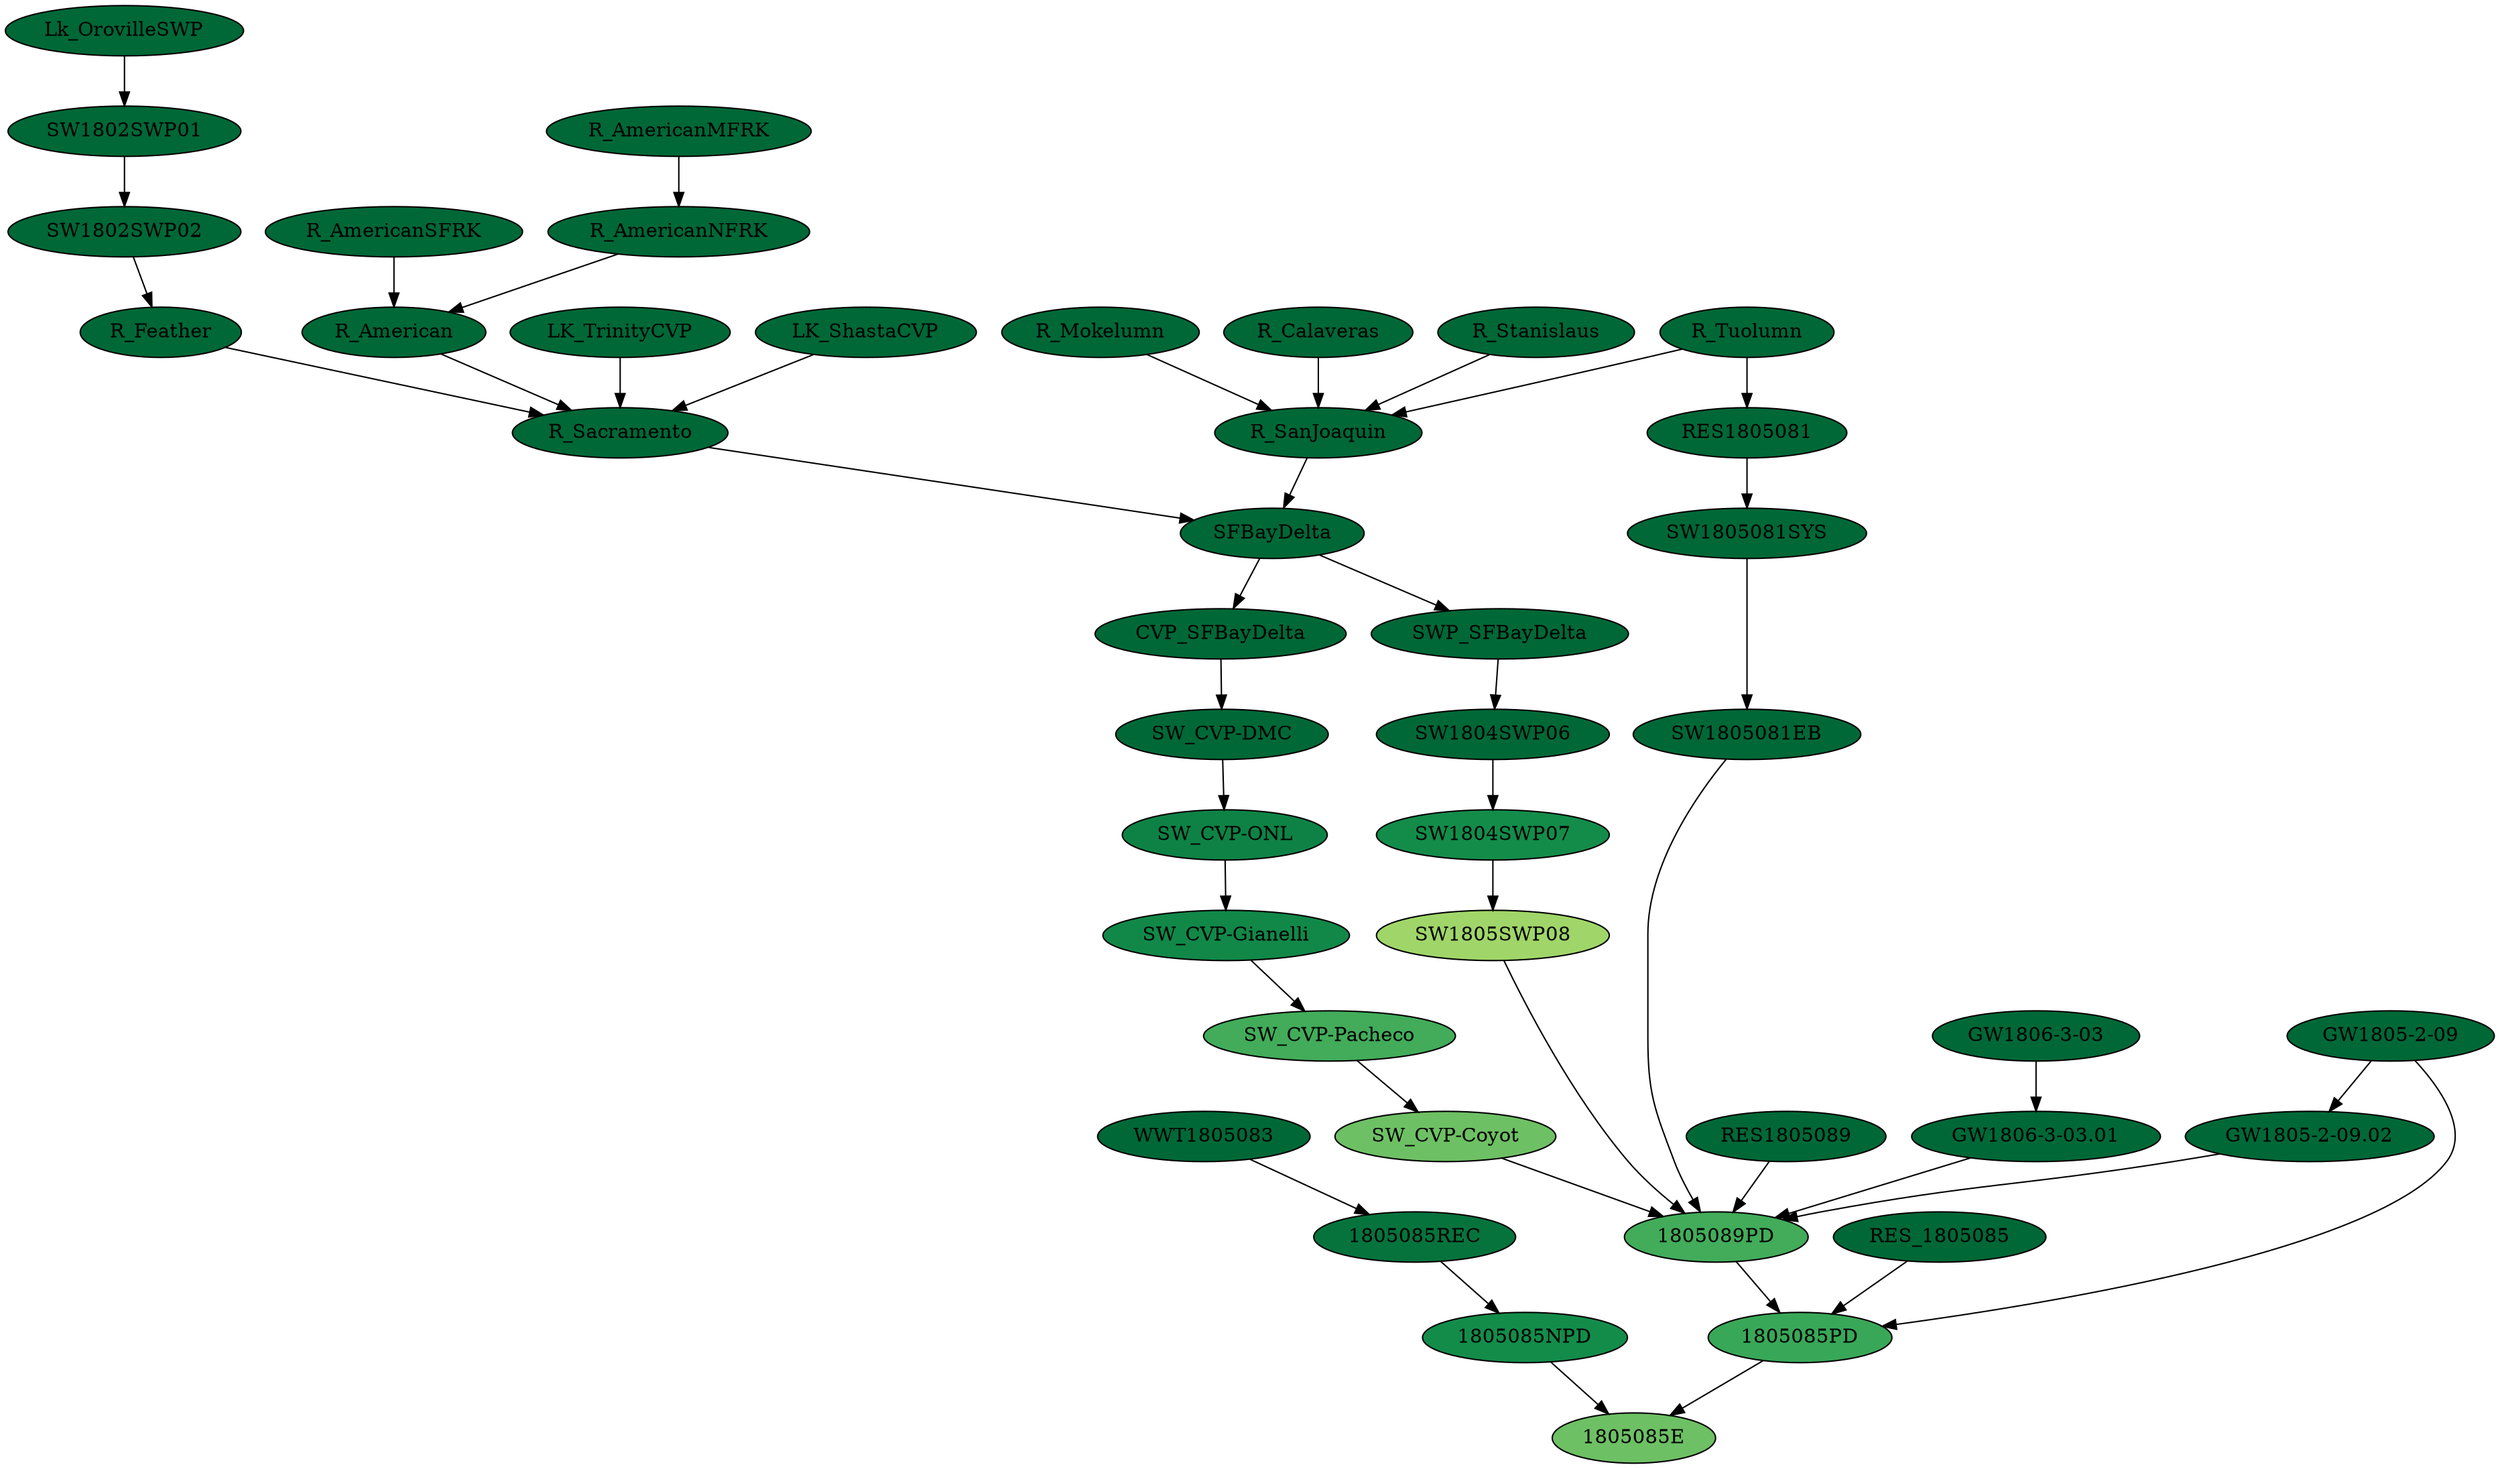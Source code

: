 digraph  {
"1805089PD" [fillcolor="#42ac5a", style=filled];
"1805085PD" [fillcolor="#39a758", style=filled];
SW1804SWP07 [fillcolor="#138c4a", style=filled];
SW1805SWP08 [fillcolor="#a0d669", style=filled];
SWP_SFBayDelta [fillcolor="#006837", style=filled];
SW1804SWP06 [fillcolor="#006837", style=filled];
SFBayDelta [fillcolor="#006837", style=filled];
SW1805081SYS [fillcolor="#006837", style=filled];
SW1805081EB [fillcolor="#006837", style=filled];
R_Tuolumn [fillcolor="#006837", style=filled];
RES1805081 [fillcolor="#006837", style=filled];
"SW_CVP-Pacheco" [fillcolor="#42ac5a", style=filled];
"SW_CVP-Coyot" [fillcolor="#6ec064", style=filled];
"SW_CVP-ONL" [fillcolor="#0e8245", style=filled];
"SW_CVP-Gianelli" [fillcolor="#118848", style=filled];
CVP_SFBayDelta [fillcolor="#006837", style=filled];
"SW_CVP-DMC" [fillcolor="#006837", style=filled];
R_Sacramento [fillcolor="#006837", style=filled];
SW1802SWP02 [fillcolor="#006837", style=filled];
R_Feather [fillcolor="#006837", style=filled];
Lk_OrovilleSWP [fillcolor="#006837", style=filled];
SW1802SWP01 [fillcolor="#006837", style=filled];
R_AmericanNFRK [fillcolor="#006837", style=filled];
R_American [fillcolor="#006837", style=filled];
R_AmericanMFRK [fillcolor="#006837", style=filled];
R_AmericanSFRK [fillcolor="#006837", style=filled];
LK_TrinityCVP [fillcolor="#006837", style=filled];
LK_ShastaCVP [fillcolor="#006837", style=filled];
R_SanJoaquin [fillcolor="#006837", style=filled];
R_Stanislaus [fillcolor="#006837", style=filled];
R_Mokelumn [fillcolor="#006837", style=filled];
R_Calaveras [fillcolor="#006837", style=filled];
RES1805089 [fillcolor="#006837", style=filled];
"GW1806-3-03" [fillcolor="#006837", style=filled];
"GW1806-3-03.01" [fillcolor="#006837", style=filled];
"GW1805-2-09" [fillcolor="#006837", style=filled];
"GW1805-2-09.02" [fillcolor="#006837", style=filled];
RES_1805085 [fillcolor="#006837", style=filled];
"1805085E" [fillcolor="#6ec064", style=filled];
"1805085REC" [fillcolor="#06733d", style=filled];
"1805085NPD" [fillcolor="#138c4a", style=filled];
WWT1805083 [fillcolor="#006837", style=filled];
"1805089PD" -> "1805085PD"  [key=0];
"1805085PD" -> "1805085E"  [key=0];
SW1804SWP07 -> SW1805SWP08  [key=0];
SW1805SWP08 -> "1805089PD"  [key=0];
SWP_SFBayDelta -> SW1804SWP06  [key=0];
SW1804SWP06 -> SW1804SWP07  [key=0];
SFBayDelta -> SWP_SFBayDelta  [key=0];
SFBayDelta -> CVP_SFBayDelta  [key=0];
SW1805081SYS -> SW1805081EB  [key=0];
SW1805081EB -> "1805089PD"  [key=0];
R_Tuolumn -> RES1805081  [key=0];
R_Tuolumn -> R_SanJoaquin  [key=0];
RES1805081 -> SW1805081SYS  [key=0];
"SW_CVP-Pacheco" -> "SW_CVP-Coyot"  [key=0];
"SW_CVP-Coyot" -> "1805089PD"  [key=0];
"SW_CVP-ONL" -> "SW_CVP-Gianelli"  [key=0];
"SW_CVP-Gianelli" -> "SW_CVP-Pacheco"  [key=0];
CVP_SFBayDelta -> "SW_CVP-DMC"  [key=0];
"SW_CVP-DMC" -> "SW_CVP-ONL"  [key=0];
R_Sacramento -> SFBayDelta  [key=0];
SW1802SWP02 -> R_Feather  [key=0];
R_Feather -> R_Sacramento  [key=0];
Lk_OrovilleSWP -> SW1802SWP01  [key=0];
SW1802SWP01 -> SW1802SWP02  [key=0];
R_AmericanNFRK -> R_American  [key=0];
R_American -> R_Sacramento  [key=0];
R_AmericanMFRK -> R_AmericanNFRK  [key=0];
R_AmericanSFRK -> R_American  [key=0];
LK_TrinityCVP -> R_Sacramento  [key=0];
LK_ShastaCVP -> R_Sacramento  [key=0];
R_SanJoaquin -> SFBayDelta  [key=0];
R_Stanislaus -> R_SanJoaquin  [key=0];
R_Mokelumn -> R_SanJoaquin  [key=0];
R_Calaveras -> R_SanJoaquin  [key=0];
RES1805089 -> "1805089PD"  [key=0];
"GW1806-3-03" -> "GW1806-3-03.01"  [key=0];
"GW1806-3-03.01" -> "1805089PD"  [key=0];
"GW1805-2-09" -> "GW1805-2-09.02"  [key=0];
"GW1805-2-09" -> "1805085PD"  [key=0];
"GW1805-2-09.02" -> "1805089PD"  [key=0];
RES_1805085 -> "1805085PD"  [key=0];
"1805085REC" -> "1805085NPD"  [key=0];
"1805085NPD" -> "1805085E"  [key=0];
WWT1805083 -> "1805085REC"  [key=0];
}
